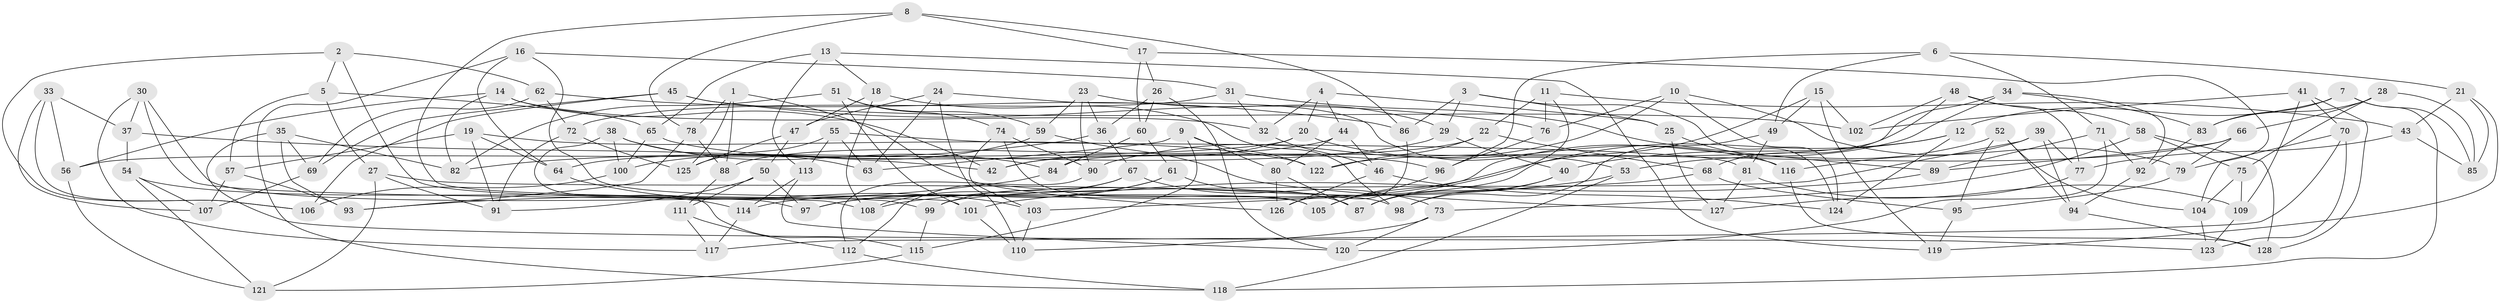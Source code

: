 // coarse degree distribution, {5: 0.033707865168539325, 6: 0.4044943820224719, 4: 0.550561797752809, 3: 0.011235955056179775}
// Generated by graph-tools (version 1.1) at 2025/52/02/27/25 19:52:33]
// undirected, 128 vertices, 256 edges
graph export_dot {
graph [start="1"]
  node [color=gray90,style=filled];
  1;
  2;
  3;
  4;
  5;
  6;
  7;
  8;
  9;
  10;
  11;
  12;
  13;
  14;
  15;
  16;
  17;
  18;
  19;
  20;
  21;
  22;
  23;
  24;
  25;
  26;
  27;
  28;
  29;
  30;
  31;
  32;
  33;
  34;
  35;
  36;
  37;
  38;
  39;
  40;
  41;
  42;
  43;
  44;
  45;
  46;
  47;
  48;
  49;
  50;
  51;
  52;
  53;
  54;
  55;
  56;
  57;
  58;
  59;
  60;
  61;
  62;
  63;
  64;
  65;
  66;
  67;
  68;
  69;
  70;
  71;
  72;
  73;
  74;
  75;
  76;
  77;
  78;
  79;
  80;
  81;
  82;
  83;
  84;
  85;
  86;
  87;
  88;
  89;
  90;
  91;
  92;
  93;
  94;
  95;
  96;
  97;
  98;
  99;
  100;
  101;
  102;
  103;
  104;
  105;
  106;
  107;
  108;
  109;
  110;
  111;
  112;
  113;
  114;
  115;
  116;
  117;
  118;
  119;
  120;
  121;
  122;
  123;
  124;
  125;
  126;
  127;
  128;
  1 -- 125;
  1 -- 88;
  1 -- 126;
  1 -- 78;
  2 -- 97;
  2 -- 62;
  2 -- 106;
  2 -- 5;
  3 -- 29;
  3 -- 86;
  3 -- 25;
  3 -- 124;
  4 -- 25;
  4 -- 20;
  4 -- 44;
  4 -- 32;
  5 -- 57;
  5 -- 65;
  5 -- 27;
  6 -- 49;
  6 -- 96;
  6 -- 71;
  6 -- 21;
  7 -- 118;
  7 -- 12;
  7 -- 83;
  7 -- 85;
  8 -- 78;
  8 -- 101;
  8 -- 17;
  8 -- 86;
  9 -- 63;
  9 -- 80;
  9 -- 122;
  9 -- 115;
  10 -- 76;
  10 -- 90;
  10 -- 79;
  10 -- 124;
  11 -- 87;
  11 -- 76;
  11 -- 43;
  11 -- 22;
  12 -- 40;
  12 -- 97;
  12 -- 124;
  13 -- 65;
  13 -- 18;
  13 -- 119;
  13 -- 113;
  14 -- 82;
  14 -- 42;
  14 -- 56;
  14 -- 32;
  15 -- 105;
  15 -- 119;
  15 -- 49;
  15 -- 102;
  16 -- 105;
  16 -- 118;
  16 -- 31;
  16 -- 64;
  17 -- 26;
  17 -- 104;
  17 -- 60;
  18 -- 47;
  18 -- 108;
  18 -- 98;
  19 -- 64;
  19 -- 91;
  19 -- 122;
  19 -- 57;
  20 -- 56;
  20 -- 116;
  20 -- 42;
  21 -- 85;
  21 -- 43;
  21 -- 119;
  22 -- 68;
  22 -- 42;
  22 -- 122;
  23 -- 90;
  23 -- 36;
  23 -- 29;
  23 -- 59;
  24 -- 53;
  24 -- 63;
  24 -- 47;
  24 -- 110;
  25 -- 116;
  25 -- 127;
  26 -- 60;
  26 -- 36;
  26 -- 120;
  27 -- 91;
  27 -- 98;
  27 -- 121;
  28 -- 75;
  28 -- 83;
  28 -- 85;
  28 -- 66;
  29 -- 40;
  29 -- 64;
  30 -- 99;
  30 -- 37;
  30 -- 108;
  30 -- 117;
  31 -- 72;
  31 -- 89;
  31 -- 32;
  32 -- 46;
  33 -- 56;
  33 -- 107;
  33 -- 37;
  33 -- 106;
  34 -- 92;
  34 -- 114;
  34 -- 83;
  34 -- 84;
  35 -- 93;
  35 -- 69;
  35 -- 123;
  35 -- 82;
  36 -- 67;
  36 -- 82;
  37 -- 42;
  37 -- 54;
  38 -- 100;
  38 -- 115;
  38 -- 63;
  38 -- 84;
  39 -- 94;
  39 -- 77;
  39 -- 116;
  39 -- 99;
  40 -- 87;
  40 -- 98;
  41 -- 70;
  41 -- 102;
  41 -- 128;
  41 -- 109;
  43 -- 77;
  43 -- 85;
  44 -- 46;
  44 -- 88;
  44 -- 80;
  45 -- 106;
  45 -- 69;
  45 -- 102;
  45 -- 76;
  46 -- 124;
  46 -- 126;
  47 -- 50;
  47 -- 125;
  48 -- 58;
  48 -- 102;
  48 -- 77;
  48 -- 68;
  49 -- 81;
  49 -- 98;
  50 -- 111;
  50 -- 91;
  50 -- 97;
  51 -- 74;
  51 -- 101;
  51 -- 59;
  51 -- 82;
  52 -- 95;
  52 -- 53;
  52 -- 104;
  52 -- 94;
  53 -- 118;
  53 -- 108;
  54 -- 114;
  54 -- 121;
  54 -- 107;
  55 -- 113;
  55 -- 81;
  55 -- 125;
  55 -- 63;
  56 -- 121;
  57 -- 93;
  57 -- 107;
  58 -- 128;
  58 -- 73;
  58 -- 75;
  59 -- 100;
  59 -- 127;
  60 -- 84;
  60 -- 61;
  61 -- 97;
  61 -- 99;
  61 -- 87;
  62 -- 69;
  62 -- 72;
  62 -- 86;
  64 -- 103;
  65 -- 96;
  65 -- 100;
  66 -- 122;
  66 -- 79;
  66 -- 89;
  67 -- 108;
  67 -- 112;
  67 -- 73;
  68 -- 95;
  68 -- 103;
  69 -- 107;
  70 -- 123;
  70 -- 79;
  70 -- 117;
  71 -- 92;
  71 -- 120;
  71 -- 89;
  72 -- 91;
  72 -- 125;
  73 -- 110;
  73 -- 120;
  74 -- 90;
  74 -- 103;
  74 -- 105;
  75 -- 104;
  75 -- 109;
  76 -- 96;
  77 -- 127;
  78 -- 93;
  78 -- 88;
  79 -- 95;
  80 -- 126;
  80 -- 87;
  81 -- 109;
  81 -- 127;
  83 -- 92;
  84 -- 93;
  86 -- 126;
  88 -- 111;
  89 -- 101;
  90 -- 112;
  92 -- 94;
  94 -- 128;
  95 -- 119;
  96 -- 105;
  99 -- 115;
  100 -- 106;
  101 -- 110;
  103 -- 110;
  104 -- 123;
  109 -- 123;
  111 -- 117;
  111 -- 112;
  112 -- 118;
  113 -- 120;
  113 -- 114;
  114 -- 117;
  115 -- 121;
  116 -- 128;
}
